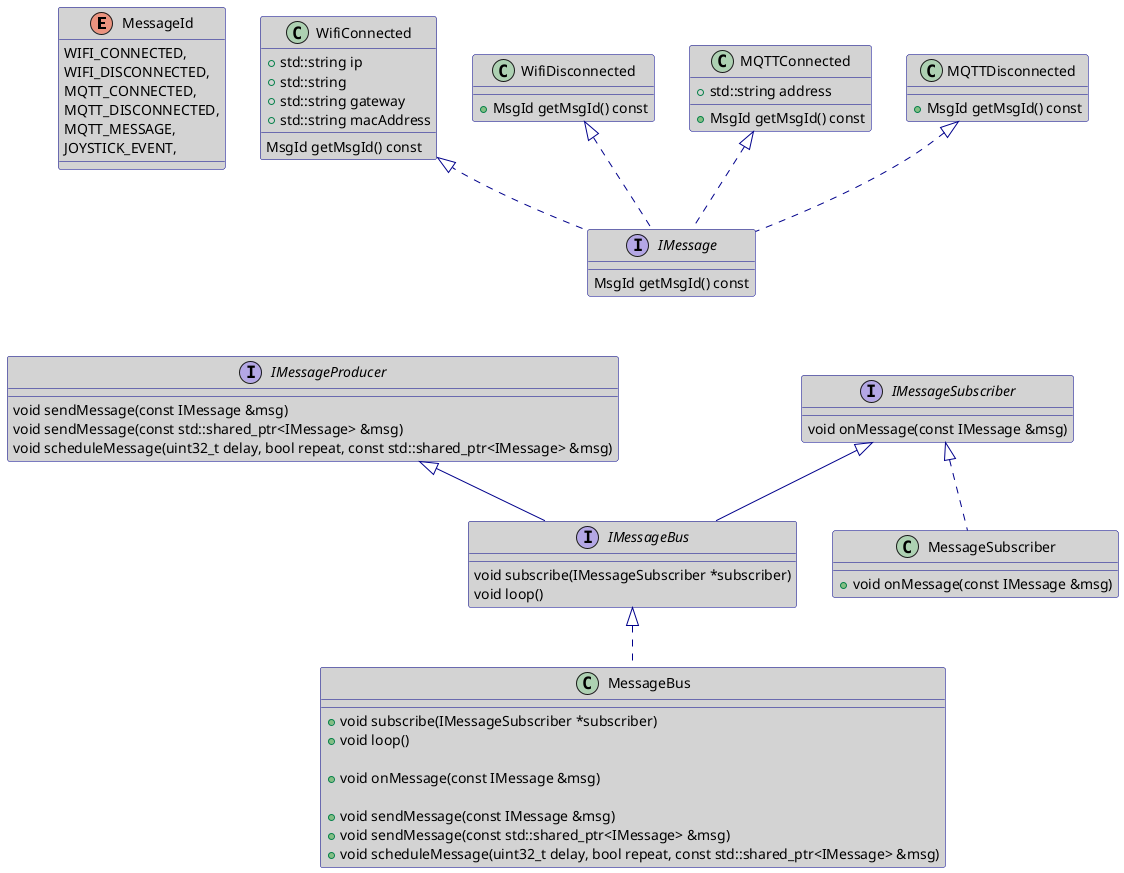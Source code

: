 @startuml
'https://plantuml.com/class-diagram

skinparam backgroundcolor White
skinparam classBackgroundColor LightGray
skinparam arrowColor DarkBlue
skinparam classBorderColor DarkBlue

enum MessageId {
    WIFI_CONNECTED,
    WIFI_DISCONNECTED,
    MQTT_CONNECTED,
    MQTT_DISCONNECTED,
    MQTT_MESSAGE,
    JOYSTICK_EVENT,
}

interface IMessage {
    MsgId getMsgId() const
}

class WifiConnected {
    +std::string ip
    +std::string
    +std::string gateway
    +std::string macAddress

    MsgId getMsgId() const
}

WifiConnected <|.. IMessage

class WifiDisconnected {
    +MsgId getMsgId() const
}

WifiDisconnected <|.. IMessage

class MQTTConnected {
    +std::string address
    +MsgId getMsgId() const
}

MQTTConnected <|.. IMessage

class MQTTDisconnected {
    +MsgId getMsgId() const
}

MQTTDisconnected <|.. IMessage

interface IMessageSubscriber {
    void onMessage(const IMessage &msg)
}

interface IMessageProducer {
    void sendMessage(const IMessage &msg)
    void sendMessage(const std::shared_ptr<IMessage> &msg)
    void scheduleMessage(uint32_t delay, bool repeat, const std::shared_ptr<IMessage> &msg)
}

interface IMessageBus {
    void subscribe(IMessageSubscriber *subscriber)
    void loop()
}

IMessageProducer <|-- IMessageBus
IMessageSubscriber <|-- IMessageBus

class MessageSubscriber {
    +void onMessage(const IMessage &msg)
}

IMessageSubscriber <|.. MessageSubscriber

class MessageBus {
    +void subscribe(IMessageSubscriber *subscriber)
    +void loop()

    +void onMessage(const IMessage &msg)

    +void sendMessage(const IMessage &msg)
    +void sendMessage(const std::shared_ptr<IMessage> &msg)
    +void scheduleMessage(uint32_t delay, bool repeat, const std::shared_ptr<IMessage> &msg)
}

IMessageBus <|.. MessageBus

IMessage --d[hidden]-> IMessageBus

@enduml